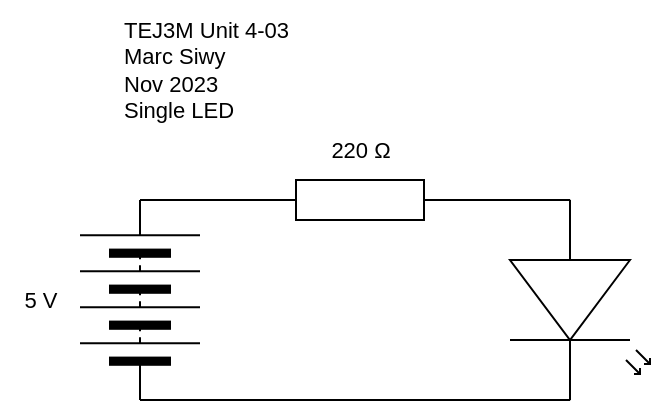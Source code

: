<mxfile>
    <diagram id="S-7yalO0_2TfftM7Z-LZ" name="Page-1">
        <mxGraphModel dx="476" dy="442" grid="1" gridSize="10" guides="1" tooltips="1" connect="1" arrows="1" fold="1" page="1" pageScale="1" pageWidth="827" pageHeight="1169" math="0" shadow="0">
            <root>
                <mxCell id="0"/>
                <mxCell id="1" parent="0"/>
                <mxCell id="5" style="edgeStyle=none;html=1;exitX=1;exitY=0.5;exitDx=0;exitDy=0;entryX=0;entryY=0.5;entryDx=0;entryDy=0;entryPerimeter=0;startArrow=none;startFill=0;endArrow=none;endFill=0;rounded=0;" parent="1" source="2" target="4" edge="1">
                    <mxGeometry relative="1" as="geometry"/>
                </mxCell>
                <mxCell id="2" value="" style="pointerEvents=1;verticalLabelPosition=bottom;shadow=0;dashed=0;align=center;html=1;verticalAlign=top;shape=mxgraph.electrical.miscellaneous.batteryStack;rotation=-90;" parent="1" vertex="1">
                    <mxGeometry x="50" y="180" width="100" height="60" as="geometry"/>
                </mxCell>
                <mxCell id="7" style="edgeStyle=none;shape=connector;rounded=0;html=1;exitX=1;exitY=0.57;exitDx=0;exitDy=0;exitPerimeter=0;entryX=0;entryY=0.5;entryDx=0;entryDy=0;labelBackgroundColor=default;strokeColor=default;fontFamily=Helvetica;fontSize=11;fontColor=default;startArrow=none;startFill=0;endArrow=none;endFill=0;" parent="1" source="3" target="2" edge="1">
                    <mxGeometry relative="1" as="geometry"/>
                </mxCell>
                <mxCell id="3" value="" style="verticalLabelPosition=bottom;shadow=0;dashed=0;align=center;html=1;verticalAlign=top;shape=mxgraph.electrical.opto_electronics.led_2;pointerEvents=1;rotation=90;" parent="1" vertex="1">
                    <mxGeometry x="270" y="175" width="100" height="70" as="geometry"/>
                </mxCell>
                <mxCell id="6" style="edgeStyle=none;shape=connector;rounded=0;html=1;exitX=1;exitY=0.5;exitDx=0;exitDy=0;exitPerimeter=0;entryX=0;entryY=0.57;entryDx=0;entryDy=0;entryPerimeter=0;labelBackgroundColor=default;strokeColor=default;fontFamily=Helvetica;fontSize=11;fontColor=default;startArrow=none;startFill=0;endArrow=none;endFill=0;" parent="1" source="4" target="3" edge="1">
                    <mxGeometry relative="1" as="geometry"/>
                </mxCell>
                <mxCell id="4" value="" style="pointerEvents=1;verticalLabelPosition=bottom;shadow=0;dashed=0;align=center;html=1;verticalAlign=top;shape=mxgraph.electrical.resistors.resistor_1;" parent="1" vertex="1">
                    <mxGeometry x="160" y="150" width="100" height="20" as="geometry"/>
                </mxCell>
                <mxCell id="8" value="5 V" style="text;html=1;align=center;verticalAlign=middle;resizable=0;points=[];autosize=1;strokeColor=none;fillColor=none;fontSize=11;fontFamily=Helvetica;fontColor=default;" parent="1" vertex="1">
                    <mxGeometry x="30" y="195" width="40" height="30" as="geometry"/>
                </mxCell>
                <mxCell id="9" value="220&amp;nbsp;Ω" style="text;html=1;align=center;verticalAlign=middle;resizable=0;points=[];autosize=1;strokeColor=none;fillColor=none;fontSize=11;fontFamily=Helvetica;fontColor=default;" parent="1" vertex="1">
                    <mxGeometry x="185" y="120" width="50" height="30" as="geometry"/>
                </mxCell>
                <mxCell id="10" value="TEJ3M Unit 4-03&lt;br&gt;Marc Siwy&lt;br&gt;Nov 2023&lt;br&gt;Single LED" style="text;html=1;align=left;verticalAlign=middle;resizable=0;points=[];autosize=1;strokeColor=none;fillColor=none;fontSize=11;fontFamily=Helvetica;fontColor=default;" parent="1" vertex="1">
                    <mxGeometry x="90" y="60" width="110" height="70" as="geometry"/>
                </mxCell>
            </root>
        </mxGraphModel>
    </diagram>
</mxfile>
